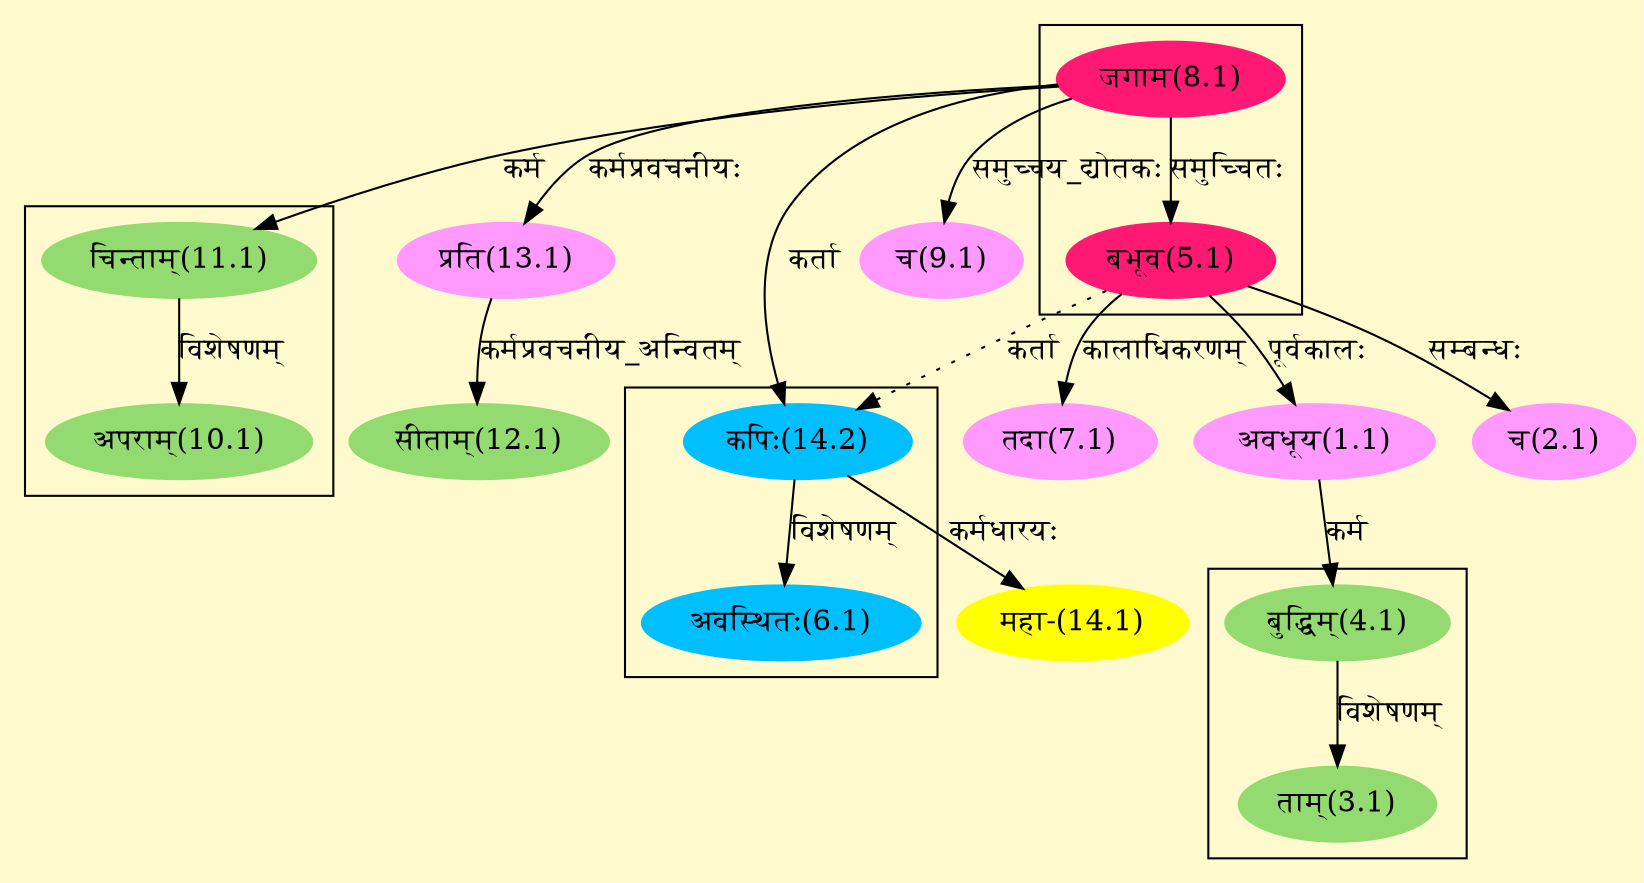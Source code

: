 digraph G{
rankdir=BT;
 compound=true;
 bgcolor="lemonchiffon1";

subgraph cluster_1{
Node3_1 [style=filled, color="#93DB70" label = "ताम्(3.1)"]
Node4_1 [style=filled, color="#93DB70" label = "बुद्धिम्(4.1)"]

}

subgraph cluster_2{
Node5_1 [style=filled, color="#FF1975" label = "बभूव(5.1)"]
Node8_1 [style=filled, color="#FF1975" label = "जगाम(8.1)"]

}

subgraph cluster_3{
Node6_1 [style=filled, color="#00BFFF" label = "अवस्थितः(6.1)"]
Node14_2 [style=filled, color="#00BFFF" label = "कपिः(14.2)"]

}

subgraph cluster_4{
Node10_1 [style=filled, color="#93DB70" label = "अपराम्(10.1)"]
Node11_1 [style=filled, color="#93DB70" label = "चिन्ताम्(11.1)"]

}
Node1_1 [style=filled, color="#FF99FF" label = "अवधूय(1.1)"]
Node5_1 [style=filled, color="#FF1975" label = "बभूव(5.1)"]
Node2_1 [style=filled, color="#FF99FF" label = "च(2.1)"]
Node4_1 [style=filled, color="#93DB70" label = "बुद्धिम्(4.1)"]
Node7_1 [style=filled, color="#FF99FF" label = "तदा(7.1)"]
Node8_1 [style=filled, color="#FF1975" label = "जगाम(8.1)"]
Node [style=filled, color="" label = "()"]
Node9_1 [style=filled, color="#FF99FF" label = "च(9.1)"]
Node11_1 [style=filled, color="#93DB70" label = "चिन्ताम्(11.1)"]
Node12_1 [style=filled, color="#93DB70" label = "सीताम्(12.1)"]
Node13_1 [style=filled, color="#FF99FF" label = "प्रति(13.1)"]
Node14_1 [style=filled, color="#FFFF00" label = "महा-(14.1)"]
Node14_2 [style=filled, color="#00BFFF" label = "कपिः(14.2)"]
/* Start of Relations section */

Node1_1 -> Node5_1 [  label="पूर्वकालः"  dir="back" ]
Node2_1 -> Node5_1 [  label="सम्बन्धः"  dir="back" ]
Node3_1 -> Node4_1 [  label="विशेषणम्"  dir="back" ]
Node4_1 -> Node1_1 [  label="कर्म"  dir="back" ]
Node5_1 -> Node8_1 [  label="समुच्चितः"  dir="back" ]
Node6_1 -> Node14_2 [  label="विशेषणम्"  dir="back" ]
Node7_1 -> Node5_1 [  label="कालाधिकरणम्"  dir="back" ]
Node9_1 -> Node8_1 [  label="समुच्चय_द्योतकः"  dir="back" ]
Node10_1 -> Node11_1 [  label="विशेषणम्"  dir="back" ]
Node11_1 -> Node8_1 [  label="कर्म"  dir="back" ]
Node12_1 -> Node13_1 [  label="कर्मप्रवचनीय_अन्वितम्"  dir="back" ]
Node13_1 -> Node8_1 [  label="कर्मप्रवचनीयः"  dir="back" ]
Node14_1 -> Node14_2 [  label="कर्मधारयः"  dir="back" ]
Node14_2 -> Node8_1 [  label="कर्ता"  dir="back" ]
Node14_2 -> Node5_1 [ style=dotted label="कर्ता"  dir="back" ]
}
